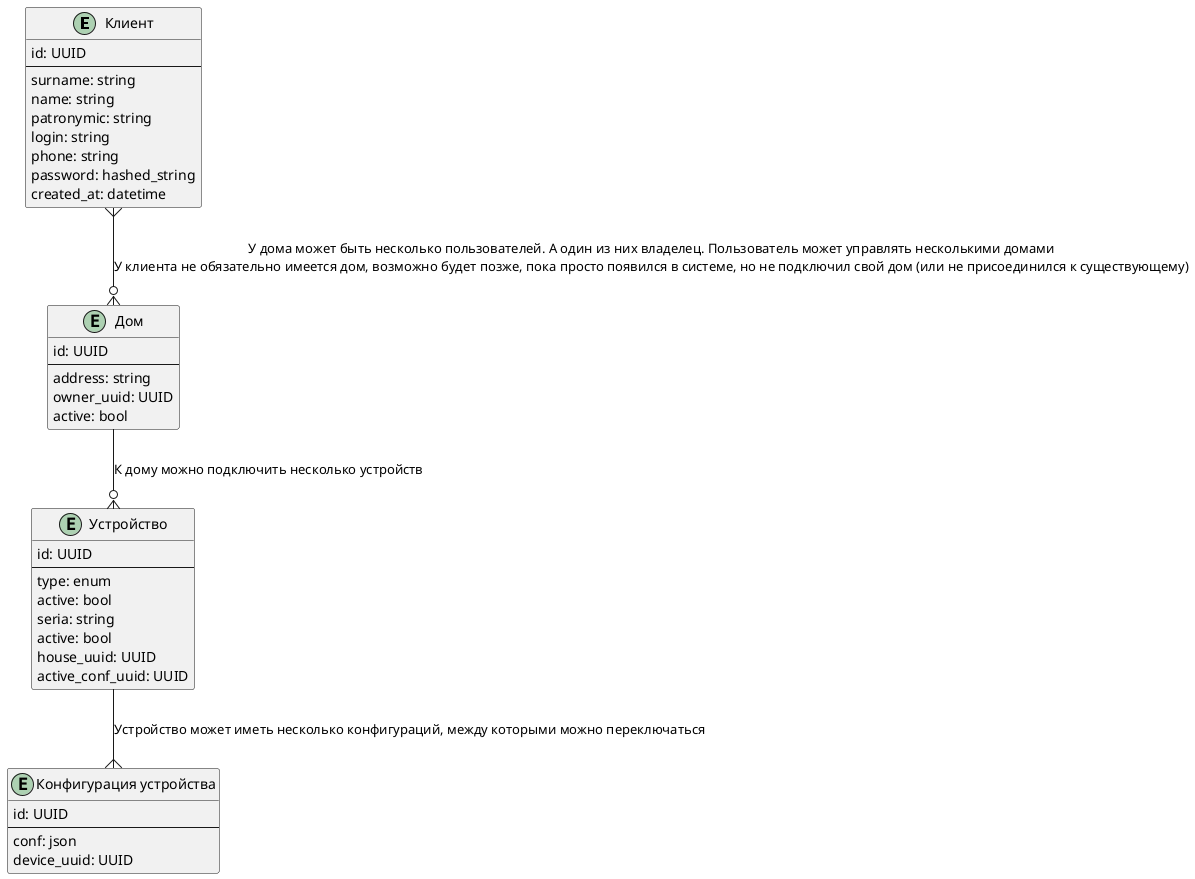 @startuml Тёплый дом

entity "Клиент" as Client {
  id: UUID
  --
  surname: string
  name: string
  patronymic: string
  login: string
  phone: string
  password: hashed_string
  created_at: datetime
}

entity "Дом" as House {
  id: UUID
  --
  address: string
  owner_uuid: UUID
  active: bool
}

entity "Устройство" as Device {
  id: UUID
  --
  type: enum
  active: bool
  seria: string
  active: bool
  house_uuid: UUID
  active_conf_uuid: UUID
}

entity "Конфигурация устройства" as DeviceConfig {
  id: UUID
  --
  conf: json
  device_uuid: UUID
}

Client }--o{ House : "У дома может быть несколько пользователей. А один из них владелец. Пользователь может управлять несколькими домами\nУ клиента не обязательно имеется дом, возможно будет позже, пока просто появился в системе, но не подключил свой дом (или не присоединился к существующему)"
House --o{ Device : "К дому можно подключить несколько устройств"
Device --{ DeviceConfig : "Устройство может иметь несколько конфигураций, между которыми можно переключаться"

@enduml